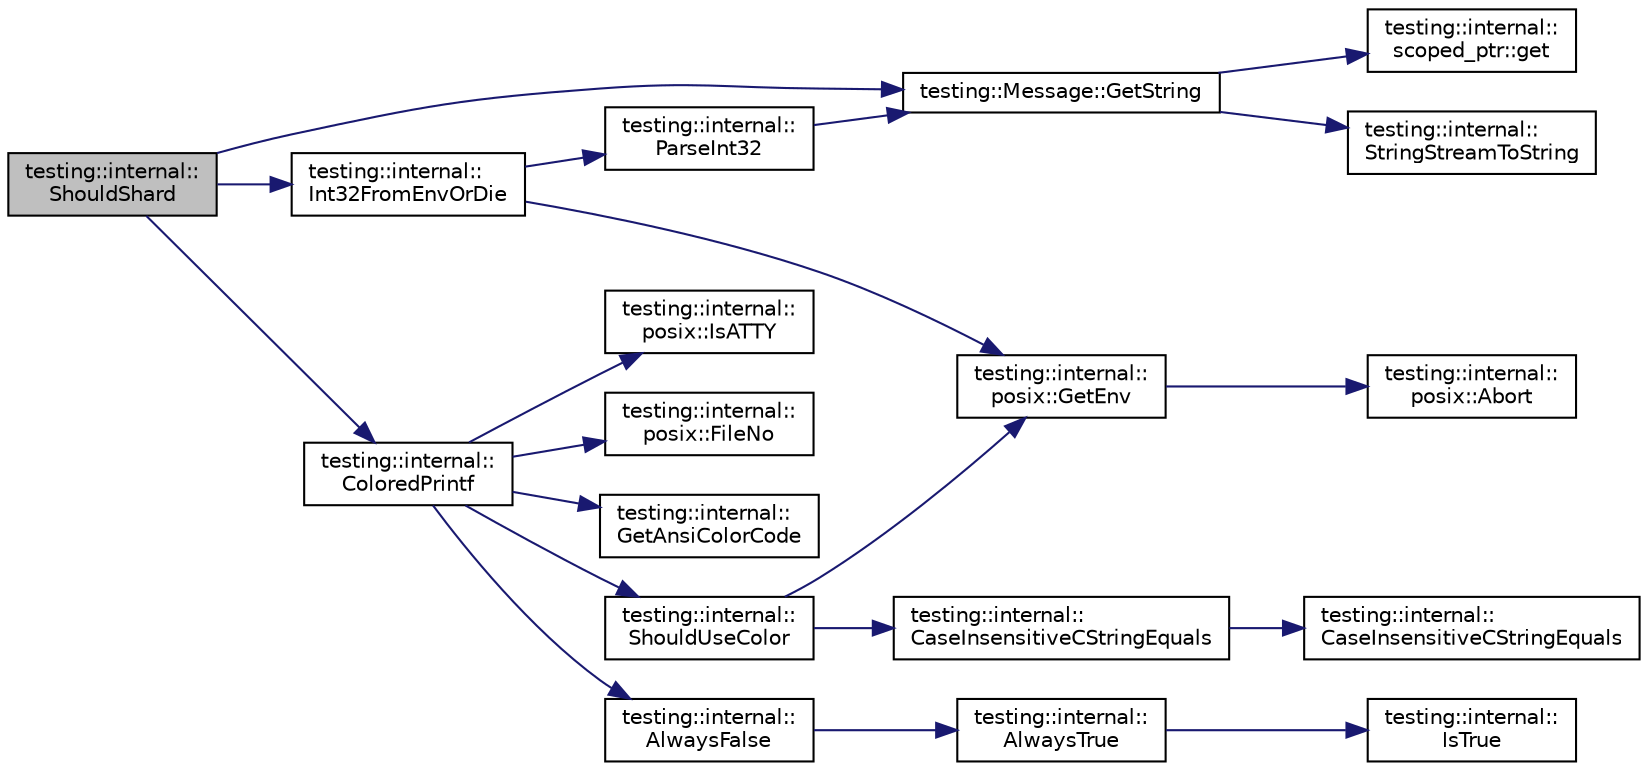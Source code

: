 digraph "testing::internal::ShouldShard"
{
  edge [fontname="Helvetica",fontsize="10",labelfontname="Helvetica",labelfontsize="10"];
  node [fontname="Helvetica",fontsize="10",shape=record];
  rankdir="LR";
  Node2754 [label="testing::internal::\lShouldShard",height=0.2,width=0.4,color="black", fillcolor="grey75", style="filled", fontcolor="black"];
  Node2754 -> Node2755 [color="midnightblue",fontsize="10",style="solid",fontname="Helvetica"];
  Node2755 [label="testing::internal::\lInt32FromEnvOrDie",height=0.2,width=0.4,color="black", fillcolor="white", style="filled",URL="$d0/da7/namespacetesting_1_1internal.html#aaa576613655c2f380278c255c3ec5fef"];
  Node2755 -> Node2756 [color="midnightblue",fontsize="10",style="solid",fontname="Helvetica"];
  Node2756 [label="testing::internal::\lposix::GetEnv",height=0.2,width=0.4,color="black", fillcolor="white", style="filled",URL="$d0/d81/namespacetesting_1_1internal_1_1posix.html#a1d5e3da5a27eed25986859fa83cafe95"];
  Node2756 -> Node2757 [color="midnightblue",fontsize="10",style="solid",fontname="Helvetica"];
  Node2757 [label="testing::internal::\lposix::Abort",height=0.2,width=0.4,color="black", fillcolor="white", style="filled",URL="$d0/d81/namespacetesting_1_1internal_1_1posix.html#a69b8278c59359dd6a6f941b4643db9fb"];
  Node2755 -> Node2758 [color="midnightblue",fontsize="10",style="solid",fontname="Helvetica"];
  Node2758 [label="testing::internal::\lParseInt32",height=0.2,width=0.4,color="black", fillcolor="white", style="filled",URL="$d0/da7/namespacetesting_1_1internal.html#ac06fc81336a3d80755f4020d34321766"];
  Node2758 -> Node2759 [color="midnightblue",fontsize="10",style="solid",fontname="Helvetica"];
  Node2759 [label="testing::Message::GetString",height=0.2,width=0.4,color="black", fillcolor="white", style="filled",URL="$d2/da9/classtesting_1_1_message.html#a2cdc4df62bdcc9df37651a1cf527704e"];
  Node2759 -> Node2760 [color="midnightblue",fontsize="10",style="solid",fontname="Helvetica"];
  Node2760 [label="testing::internal::\lStringStreamToString",height=0.2,width=0.4,color="black", fillcolor="white", style="filled",URL="$d0/da7/namespacetesting_1_1internal.html#ac0a2b7f69fc829d80a39e925b6417e39"];
  Node2759 -> Node2761 [color="midnightblue",fontsize="10",style="solid",fontname="Helvetica"];
  Node2761 [label="testing::internal::\lscoped_ptr::get",height=0.2,width=0.4,color="black", fillcolor="white", style="filled",URL="$de/d6a/classtesting_1_1internal_1_1scoped__ptr.html#aa5984291e12453f1e81b7676d1fa26fd"];
  Node2754 -> Node2762 [color="midnightblue",fontsize="10",style="solid",fontname="Helvetica"];
  Node2762 [label="testing::internal::\lColoredPrintf",height=0.2,width=0.4,color="black", fillcolor="white", style="filled",URL="$d0/da7/namespacetesting_1_1internal.html#adef3055706176001364e54eb73a87e31"];
  Node2762 -> Node2763 [color="midnightblue",fontsize="10",style="solid",fontname="Helvetica"];
  Node2763 [label="testing::internal::\lAlwaysFalse",height=0.2,width=0.4,color="black", fillcolor="white", style="filled",URL="$d0/da7/namespacetesting_1_1internal.html#a4b24c851ab13569b1b15b3d259b60d2e"];
  Node2763 -> Node2764 [color="midnightblue",fontsize="10",style="solid",fontname="Helvetica"];
  Node2764 [label="testing::internal::\lAlwaysTrue",height=0.2,width=0.4,color="black", fillcolor="white", style="filled",URL="$d0/da7/namespacetesting_1_1internal.html#a922c9da63cd4bf94fc473b9ecac76414"];
  Node2764 -> Node2765 [color="midnightblue",fontsize="10",style="solid",fontname="Helvetica"];
  Node2765 [label="testing::internal::\lIsTrue",height=0.2,width=0.4,color="black", fillcolor="white", style="filled",URL="$d0/da7/namespacetesting_1_1internal.html#a527b9bcc13669b9a16400c8514266254"];
  Node2762 -> Node2766 [color="midnightblue",fontsize="10",style="solid",fontname="Helvetica"];
  Node2766 [label="testing::internal::\lShouldUseColor",height=0.2,width=0.4,color="black", fillcolor="white", style="filled",URL="$d0/da7/namespacetesting_1_1internal.html#ac1db1b4603967a6c4404f31cbbac31a6"];
  Node2766 -> Node2767 [color="midnightblue",fontsize="10",style="solid",fontname="Helvetica"];
  Node2767 [label="testing::internal::\lCaseInsensitiveCStringEquals",height=0.2,width=0.4,color="black", fillcolor="white", style="filled",URL="$d0/da7/namespacetesting_1_1internal.html#aebfd0cd34de52d7973a5b2d03ba848cf"];
  Node2767 -> Node2768 [color="midnightblue",fontsize="10",style="solid",fontname="Helvetica"];
  Node2768 [label="testing::internal::\lCaseInsensitiveCStringEquals",height=0.2,width=0.4,color="black", fillcolor="white", style="filled",URL="$d0/da7/namespacetesting_1_1internal.html#ad5b31f61a3cc5b4226d3560f5b48f4dd"];
  Node2766 -> Node2756 [color="midnightblue",fontsize="10",style="solid",fontname="Helvetica"];
  Node2762 -> Node2769 [color="midnightblue",fontsize="10",style="solid",fontname="Helvetica"];
  Node2769 [label="testing::internal::\lposix::IsATTY",height=0.2,width=0.4,color="black", fillcolor="white", style="filled",URL="$d0/d81/namespacetesting_1_1internal_1_1posix.html#a16ebe936b3a8ea462a94191635aedc27"];
  Node2762 -> Node2770 [color="midnightblue",fontsize="10",style="solid",fontname="Helvetica"];
  Node2770 [label="testing::internal::\lposix::FileNo",height=0.2,width=0.4,color="black", fillcolor="white", style="filled",URL="$d0/d81/namespacetesting_1_1internal_1_1posix.html#a3117b067e1f942a2031e666953120ccc"];
  Node2762 -> Node2771 [color="midnightblue",fontsize="10",style="solid",fontname="Helvetica"];
  Node2771 [label="testing::internal::\lGetAnsiColorCode",height=0.2,width=0.4,color="black", fillcolor="white", style="filled",URL="$d0/da7/namespacetesting_1_1internal.html#a0aefb9deb60e90f19c236559837303d8"];
  Node2754 -> Node2759 [color="midnightblue",fontsize="10",style="solid",fontname="Helvetica"];
}
